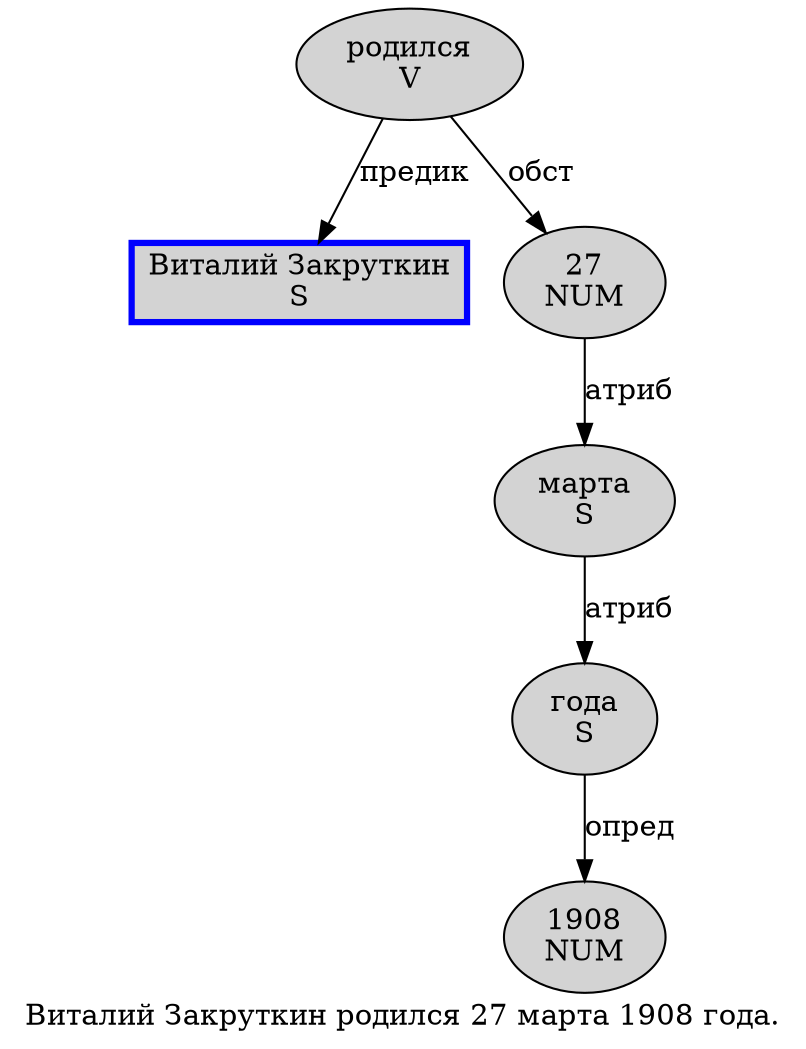 digraph SENTENCE_1743 {
	graph [label="Виталий Закруткин родился 27 марта 1908 года."]
	node [style=filled]
		0 [label="Виталий Закруткин
S" color=blue fillcolor=lightgray penwidth=3 shape=box]
		1 [label="родился
V" color="" fillcolor=lightgray penwidth=1 shape=ellipse]
		2 [label="27
NUM" color="" fillcolor=lightgray penwidth=1 shape=ellipse]
		3 [label="марта
S" color="" fillcolor=lightgray penwidth=1 shape=ellipse]
		4 [label="1908
NUM" color="" fillcolor=lightgray penwidth=1 shape=ellipse]
		5 [label="года
S" color="" fillcolor=lightgray penwidth=1 shape=ellipse]
			1 -> 0 [label="предик"]
			1 -> 2 [label="обст"]
			5 -> 4 [label="опред"]
			2 -> 3 [label="атриб"]
			3 -> 5 [label="атриб"]
}